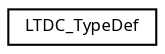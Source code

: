 digraph "Graphical Class Hierarchy"
{
  edge [fontname="Sans",fontsize="8",labelfontname="Sans",labelfontsize="8"];
  node [fontname="Sans",fontsize="8",shape=record];
  rankdir="LR";
  Node1 [label="LTDC_TypeDef",height=0.2,width=0.4,color="black", fillcolor="white", style="filled",URL="$struct_l_t_d_c___type_def.html",tooltip="LCD-TFT Display Controller. "];
}
